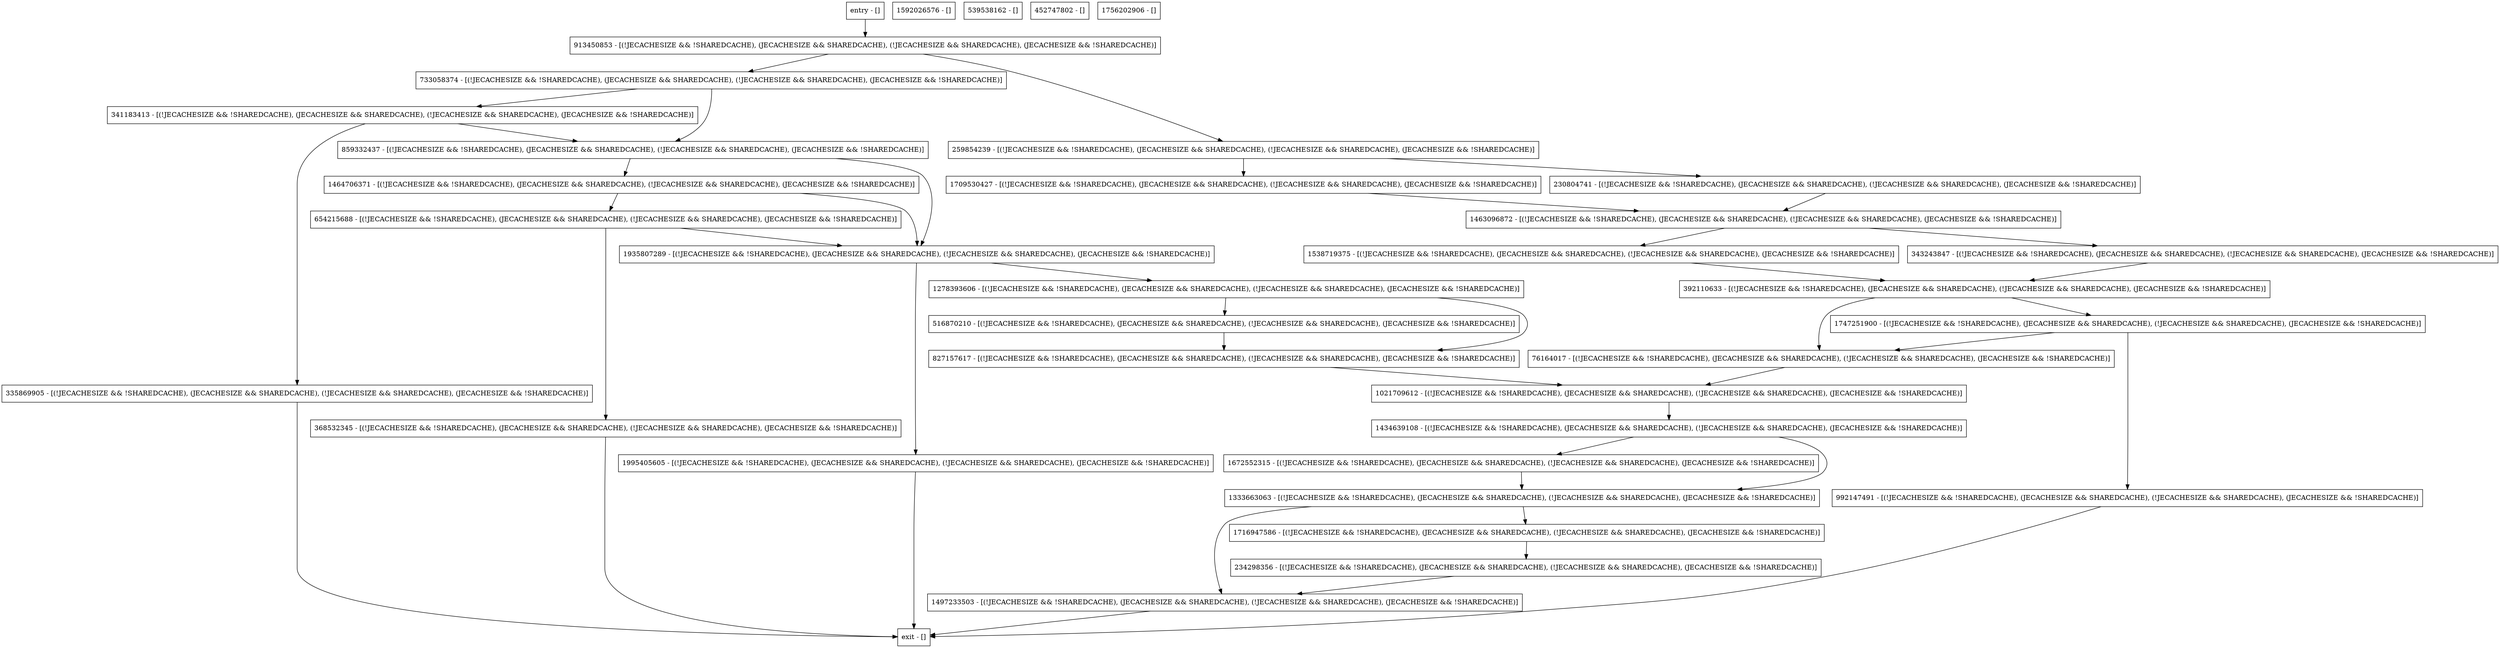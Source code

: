 digraph getEnvironment {
node [shape=record];
368532345 [label="368532345 - [(!JECACHESIZE && !SHAREDCACHE), (JECACHESIZE && SHAREDCACHE), (!JECACHESIZE && SHAREDCACHE), (JECACHESIZE && !SHAREDCACHE)]"];
1935807289 [label="1935807289 - [(!JECACHESIZE && !SHAREDCACHE), (JECACHESIZE && SHAREDCACHE), (!JECACHESIZE && SHAREDCACHE), (JECACHESIZE && !SHAREDCACHE)]"];
1464706371 [label="1464706371 - [(!JECACHESIZE && !SHAREDCACHE), (JECACHESIZE && SHAREDCACHE), (!JECACHESIZE && SHAREDCACHE), (JECACHESIZE && !SHAREDCACHE)]"];
1538719375 [label="1538719375 - [(!JECACHESIZE && !SHAREDCACHE), (JECACHESIZE && SHAREDCACHE), (!JECACHESIZE && SHAREDCACHE), (JECACHESIZE && !SHAREDCACHE)]"];
992147491 [label="992147491 - [(!JECACHESIZE && !SHAREDCACHE), (JECACHESIZE && SHAREDCACHE), (!JECACHESIZE && SHAREDCACHE), (JECACHESIZE && !SHAREDCACHE)]"];
1709530427 [label="1709530427 - [(!JECACHESIZE && !SHAREDCACHE), (JECACHESIZE && SHAREDCACHE), (!JECACHESIZE && SHAREDCACHE), (JECACHESIZE && !SHAREDCACHE)]"];
1434639108 [label="1434639108 - [(!JECACHESIZE && !SHAREDCACHE), (JECACHESIZE && SHAREDCACHE), (!JECACHESIZE && SHAREDCACHE), (JECACHESIZE && !SHAREDCACHE)]"];
1592026576 [label="1592026576 - []"];
1672552315 [label="1672552315 - [(!JECACHESIZE && !SHAREDCACHE), (JECACHESIZE && SHAREDCACHE), (!JECACHESIZE && SHAREDCACHE), (JECACHESIZE && !SHAREDCACHE)]"];
539538162 [label="539538162 - []"];
343243847 [label="343243847 - [(!JECACHESIZE && !SHAREDCACHE), (JECACHESIZE && SHAREDCACHE), (!JECACHESIZE && SHAREDCACHE), (JECACHESIZE && !SHAREDCACHE)]"];
654215688 [label="654215688 - [(!JECACHESIZE && !SHAREDCACHE), (JECACHESIZE && SHAREDCACHE), (!JECACHESIZE && SHAREDCACHE), (JECACHESIZE && !SHAREDCACHE)]"];
452747802 [label="452747802 - []"];
1747251900 [label="1747251900 - [(!JECACHESIZE && !SHAREDCACHE), (JECACHESIZE && SHAREDCACHE), (!JECACHESIZE && SHAREDCACHE), (JECACHESIZE && !SHAREDCACHE)]"];
1497233503 [label="1497233503 - [(!JECACHESIZE && !SHAREDCACHE), (JECACHESIZE && SHAREDCACHE), (!JECACHESIZE && SHAREDCACHE), (JECACHESIZE && !SHAREDCACHE)]"];
341183413 [label="341183413 - [(!JECACHESIZE && !SHAREDCACHE), (JECACHESIZE && SHAREDCACHE), (!JECACHESIZE && SHAREDCACHE), (JECACHESIZE && !SHAREDCACHE)]"];
859332437 [label="859332437 - [(!JECACHESIZE && !SHAREDCACHE), (JECACHESIZE && SHAREDCACHE), (!JECACHESIZE && SHAREDCACHE), (JECACHESIZE && !SHAREDCACHE)]"];
1716947586 [label="1716947586 - [(!JECACHESIZE && !SHAREDCACHE), (JECACHESIZE && SHAREDCACHE), (!JECACHESIZE && SHAREDCACHE), (JECACHESIZE && !SHAREDCACHE)]"];
259854239 [label="259854239 - [(!JECACHESIZE && !SHAREDCACHE), (JECACHESIZE && SHAREDCACHE), (!JECACHESIZE && SHAREDCACHE), (JECACHESIZE && !SHAREDCACHE)]"];
827157617 [label="827157617 - [(!JECACHESIZE && !SHAREDCACHE), (JECACHESIZE && SHAREDCACHE), (!JECACHESIZE && SHAREDCACHE), (JECACHESIZE && !SHAREDCACHE)]"];
1756202906 [label="1756202906 - []"];
733058374 [label="733058374 - [(!JECACHESIZE && !SHAREDCACHE), (JECACHESIZE && SHAREDCACHE), (!JECACHESIZE && SHAREDCACHE), (JECACHESIZE && !SHAREDCACHE)]"];
entry [label="entry - []"];
exit [label="exit - []"];
1463096872 [label="1463096872 - [(!JECACHESIZE && !SHAREDCACHE), (JECACHESIZE && SHAREDCACHE), (!JECACHESIZE && SHAREDCACHE), (JECACHESIZE && !SHAREDCACHE)]"];
392110633 [label="392110633 - [(!JECACHESIZE && !SHAREDCACHE), (JECACHESIZE && SHAREDCACHE), (!JECACHESIZE && SHAREDCACHE), (JECACHESIZE && !SHAREDCACHE)]"];
913450853 [label="913450853 - [(!JECACHESIZE && !SHAREDCACHE), (JECACHESIZE && SHAREDCACHE), (!JECACHESIZE && SHAREDCACHE), (JECACHESIZE && !SHAREDCACHE)]"];
335869905 [label="335869905 - [(!JECACHESIZE && !SHAREDCACHE), (JECACHESIZE && SHAREDCACHE), (!JECACHESIZE && SHAREDCACHE), (JECACHESIZE && !SHAREDCACHE)]"];
1995405605 [label="1995405605 - [(!JECACHESIZE && !SHAREDCACHE), (JECACHESIZE && SHAREDCACHE), (!JECACHESIZE && SHAREDCACHE), (JECACHESIZE && !SHAREDCACHE)]"];
230804741 [label="230804741 - [(!JECACHESIZE && !SHAREDCACHE), (JECACHESIZE && SHAREDCACHE), (!JECACHESIZE && SHAREDCACHE), (JECACHESIZE && !SHAREDCACHE)]"];
516870210 [label="516870210 - [(!JECACHESIZE && !SHAREDCACHE), (JECACHESIZE && SHAREDCACHE), (!JECACHESIZE && SHAREDCACHE), (JECACHESIZE && !SHAREDCACHE)]"];
76164017 [label="76164017 - [(!JECACHESIZE && !SHAREDCACHE), (JECACHESIZE && SHAREDCACHE), (!JECACHESIZE && SHAREDCACHE), (JECACHESIZE && !SHAREDCACHE)]"];
234298356 [label="234298356 - [(!JECACHESIZE && !SHAREDCACHE), (JECACHESIZE && SHAREDCACHE), (!JECACHESIZE && SHAREDCACHE), (JECACHESIZE && !SHAREDCACHE)]"];
1021709612 [label="1021709612 - [(!JECACHESIZE && !SHAREDCACHE), (JECACHESIZE && SHAREDCACHE), (!JECACHESIZE && SHAREDCACHE), (JECACHESIZE && !SHAREDCACHE)]"];
1278393606 [label="1278393606 - [(!JECACHESIZE && !SHAREDCACHE), (JECACHESIZE && SHAREDCACHE), (!JECACHESIZE && SHAREDCACHE), (JECACHESIZE && !SHAREDCACHE)]"];
1333663063 [label="1333663063 - [(!JECACHESIZE && !SHAREDCACHE), (JECACHESIZE && SHAREDCACHE), (!JECACHESIZE && SHAREDCACHE), (JECACHESIZE && !SHAREDCACHE)]"];
entry;
exit;
368532345 -> exit;
1935807289 -> 1995405605;
1935807289 -> 1278393606;
1464706371 -> 1935807289;
1464706371 -> 654215688;
1538719375 -> 392110633;
992147491 -> exit;
1709530427 -> 1463096872;
1434639108 -> 1672552315;
1434639108 -> 1333663063;
1672552315 -> 1333663063;
343243847 -> 392110633;
654215688 -> 368532345;
654215688 -> 1935807289;
1747251900 -> 992147491;
1747251900 -> 76164017;
1497233503 -> exit;
341183413 -> 335869905;
341183413 -> 859332437;
859332437 -> 1935807289;
859332437 -> 1464706371;
1716947586 -> 234298356;
259854239 -> 1709530427;
259854239 -> 230804741;
827157617 -> 1021709612;
733058374 -> 341183413;
733058374 -> 859332437;
entry -> 913450853;
1463096872 -> 1538719375;
1463096872 -> 343243847;
392110633 -> 76164017;
392110633 -> 1747251900;
913450853 -> 259854239;
913450853 -> 733058374;
335869905 -> exit;
1995405605 -> exit;
230804741 -> 1463096872;
516870210 -> 827157617;
76164017 -> 1021709612;
234298356 -> 1497233503;
1021709612 -> 1434639108;
1278393606 -> 516870210;
1278393606 -> 827157617;
1333663063 -> 1497233503;
1333663063 -> 1716947586;
}
